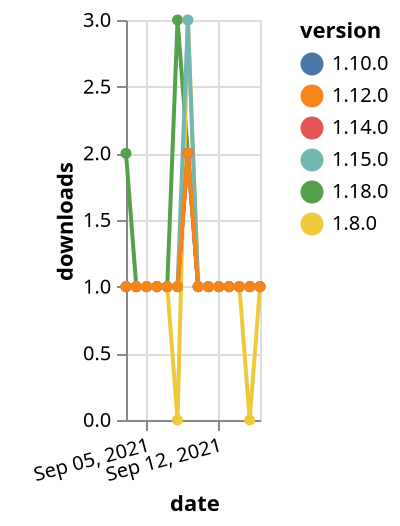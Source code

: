 {"$schema": "https://vega.github.io/schema/vega-lite/v5.json", "description": "A simple bar chart with embedded data.", "data": {"values": [{"date": "2021-09-03", "total": 120, "delta": 2, "version": "1.18.0"}, {"date": "2021-09-04", "total": 121, "delta": 1, "version": "1.18.0"}, {"date": "2021-09-05", "total": 122, "delta": 1, "version": "1.18.0"}, {"date": "2021-09-06", "total": 123, "delta": 1, "version": "1.18.0"}, {"date": "2021-09-07", "total": 124, "delta": 1, "version": "1.18.0"}, {"date": "2021-09-08", "total": 127, "delta": 3, "version": "1.18.0"}, {"date": "2021-09-09", "total": 129, "delta": 2, "version": "1.18.0"}, {"date": "2021-09-10", "total": 130, "delta": 1, "version": "1.18.0"}, {"date": "2021-09-11", "total": 131, "delta": 1, "version": "1.18.0"}, {"date": "2021-09-12", "total": 132, "delta": 1, "version": "1.18.0"}, {"date": "2021-09-13", "total": 133, "delta": 1, "version": "1.18.0"}, {"date": "2021-09-14", "total": 134, "delta": 1, "version": "1.18.0"}, {"date": "2021-09-15", "total": 135, "delta": 1, "version": "1.18.0"}, {"date": "2021-09-16", "total": 136, "delta": 1, "version": "1.18.0"}, {"date": "2021-09-03", "total": 244, "delta": 1, "version": "1.8.0"}, {"date": "2021-09-04", "total": 245, "delta": 1, "version": "1.8.0"}, {"date": "2021-09-05", "total": 246, "delta": 1, "version": "1.8.0"}, {"date": "2021-09-06", "total": 247, "delta": 1, "version": "1.8.0"}, {"date": "2021-09-07", "total": 248, "delta": 1, "version": "1.8.0"}, {"date": "2021-09-08", "total": 248, "delta": 0, "version": "1.8.0"}, {"date": "2021-09-09", "total": 251, "delta": 3, "version": "1.8.0"}, {"date": "2021-09-10", "total": 252, "delta": 1, "version": "1.8.0"}, {"date": "2021-09-11", "total": 253, "delta": 1, "version": "1.8.0"}, {"date": "2021-09-12", "total": 254, "delta": 1, "version": "1.8.0"}, {"date": "2021-09-13", "total": 255, "delta": 1, "version": "1.8.0"}, {"date": "2021-09-14", "total": 256, "delta": 1, "version": "1.8.0"}, {"date": "2021-09-15", "total": 256, "delta": 0, "version": "1.8.0"}, {"date": "2021-09-16", "total": 257, "delta": 1, "version": "1.8.0"}, {"date": "2021-09-03", "total": 195, "delta": 1, "version": "1.10.0"}, {"date": "2021-09-04", "total": 196, "delta": 1, "version": "1.10.0"}, {"date": "2021-09-05", "total": 197, "delta": 1, "version": "1.10.0"}, {"date": "2021-09-06", "total": 198, "delta": 1, "version": "1.10.0"}, {"date": "2021-09-07", "total": 199, "delta": 1, "version": "1.10.0"}, {"date": "2021-09-08", "total": 200, "delta": 1, "version": "1.10.0"}, {"date": "2021-09-09", "total": 202, "delta": 2, "version": "1.10.0"}, {"date": "2021-09-10", "total": 203, "delta": 1, "version": "1.10.0"}, {"date": "2021-09-11", "total": 204, "delta": 1, "version": "1.10.0"}, {"date": "2021-09-12", "total": 205, "delta": 1, "version": "1.10.0"}, {"date": "2021-09-13", "total": 206, "delta": 1, "version": "1.10.0"}, {"date": "2021-09-14", "total": 207, "delta": 1, "version": "1.10.0"}, {"date": "2021-09-15", "total": 208, "delta": 1, "version": "1.10.0"}, {"date": "2021-09-16", "total": 209, "delta": 1, "version": "1.10.0"}, {"date": "2021-09-03", "total": 166, "delta": 1, "version": "1.14.0"}, {"date": "2021-09-04", "total": 167, "delta": 1, "version": "1.14.0"}, {"date": "2021-09-05", "total": 168, "delta": 1, "version": "1.14.0"}, {"date": "2021-09-06", "total": 169, "delta": 1, "version": "1.14.0"}, {"date": "2021-09-07", "total": 170, "delta": 1, "version": "1.14.0"}, {"date": "2021-09-08", "total": 171, "delta": 1, "version": "1.14.0"}, {"date": "2021-09-09", "total": 173, "delta": 2, "version": "1.14.0"}, {"date": "2021-09-10", "total": 174, "delta": 1, "version": "1.14.0"}, {"date": "2021-09-11", "total": 175, "delta": 1, "version": "1.14.0"}, {"date": "2021-09-12", "total": 176, "delta": 1, "version": "1.14.0"}, {"date": "2021-09-13", "total": 177, "delta": 1, "version": "1.14.0"}, {"date": "2021-09-14", "total": 178, "delta": 1, "version": "1.14.0"}, {"date": "2021-09-15", "total": 179, "delta": 1, "version": "1.14.0"}, {"date": "2021-09-16", "total": 180, "delta": 1, "version": "1.14.0"}, {"date": "2021-09-03", "total": 209, "delta": 1, "version": "1.15.0"}, {"date": "2021-09-04", "total": 210, "delta": 1, "version": "1.15.0"}, {"date": "2021-09-05", "total": 211, "delta": 1, "version": "1.15.0"}, {"date": "2021-09-06", "total": 212, "delta": 1, "version": "1.15.0"}, {"date": "2021-09-07", "total": 213, "delta": 1, "version": "1.15.0"}, {"date": "2021-09-08", "total": 214, "delta": 1, "version": "1.15.0"}, {"date": "2021-09-09", "total": 217, "delta": 3, "version": "1.15.0"}, {"date": "2021-09-10", "total": 218, "delta": 1, "version": "1.15.0"}, {"date": "2021-09-11", "total": 219, "delta": 1, "version": "1.15.0"}, {"date": "2021-09-12", "total": 220, "delta": 1, "version": "1.15.0"}, {"date": "2021-09-13", "total": 221, "delta": 1, "version": "1.15.0"}, {"date": "2021-09-14", "total": 222, "delta": 1, "version": "1.15.0"}, {"date": "2021-09-15", "total": 223, "delta": 1, "version": "1.15.0"}, {"date": "2021-09-16", "total": 224, "delta": 1, "version": "1.15.0"}, {"date": "2021-09-03", "total": 192, "delta": 1, "version": "1.12.0"}, {"date": "2021-09-04", "total": 193, "delta": 1, "version": "1.12.0"}, {"date": "2021-09-05", "total": 194, "delta": 1, "version": "1.12.0"}, {"date": "2021-09-06", "total": 195, "delta": 1, "version": "1.12.0"}, {"date": "2021-09-07", "total": 196, "delta": 1, "version": "1.12.0"}, {"date": "2021-09-08", "total": 197, "delta": 1, "version": "1.12.0"}, {"date": "2021-09-09", "total": 199, "delta": 2, "version": "1.12.0"}, {"date": "2021-09-10", "total": 200, "delta": 1, "version": "1.12.0"}, {"date": "2021-09-11", "total": 201, "delta": 1, "version": "1.12.0"}, {"date": "2021-09-12", "total": 202, "delta": 1, "version": "1.12.0"}, {"date": "2021-09-13", "total": 203, "delta": 1, "version": "1.12.0"}, {"date": "2021-09-14", "total": 204, "delta": 1, "version": "1.12.0"}, {"date": "2021-09-15", "total": 205, "delta": 1, "version": "1.12.0"}, {"date": "2021-09-16", "total": 206, "delta": 1, "version": "1.12.0"}]}, "width": "container", "mark": {"type": "line", "point": {"filled": true}}, "encoding": {"x": {"field": "date", "type": "temporal", "timeUnit": "yearmonthdate", "title": "date", "axis": {"labelAngle": -15}}, "y": {"field": "delta", "type": "quantitative", "title": "downloads"}, "color": {"field": "version", "type": "nominal"}, "tooltip": {"field": "delta"}}}